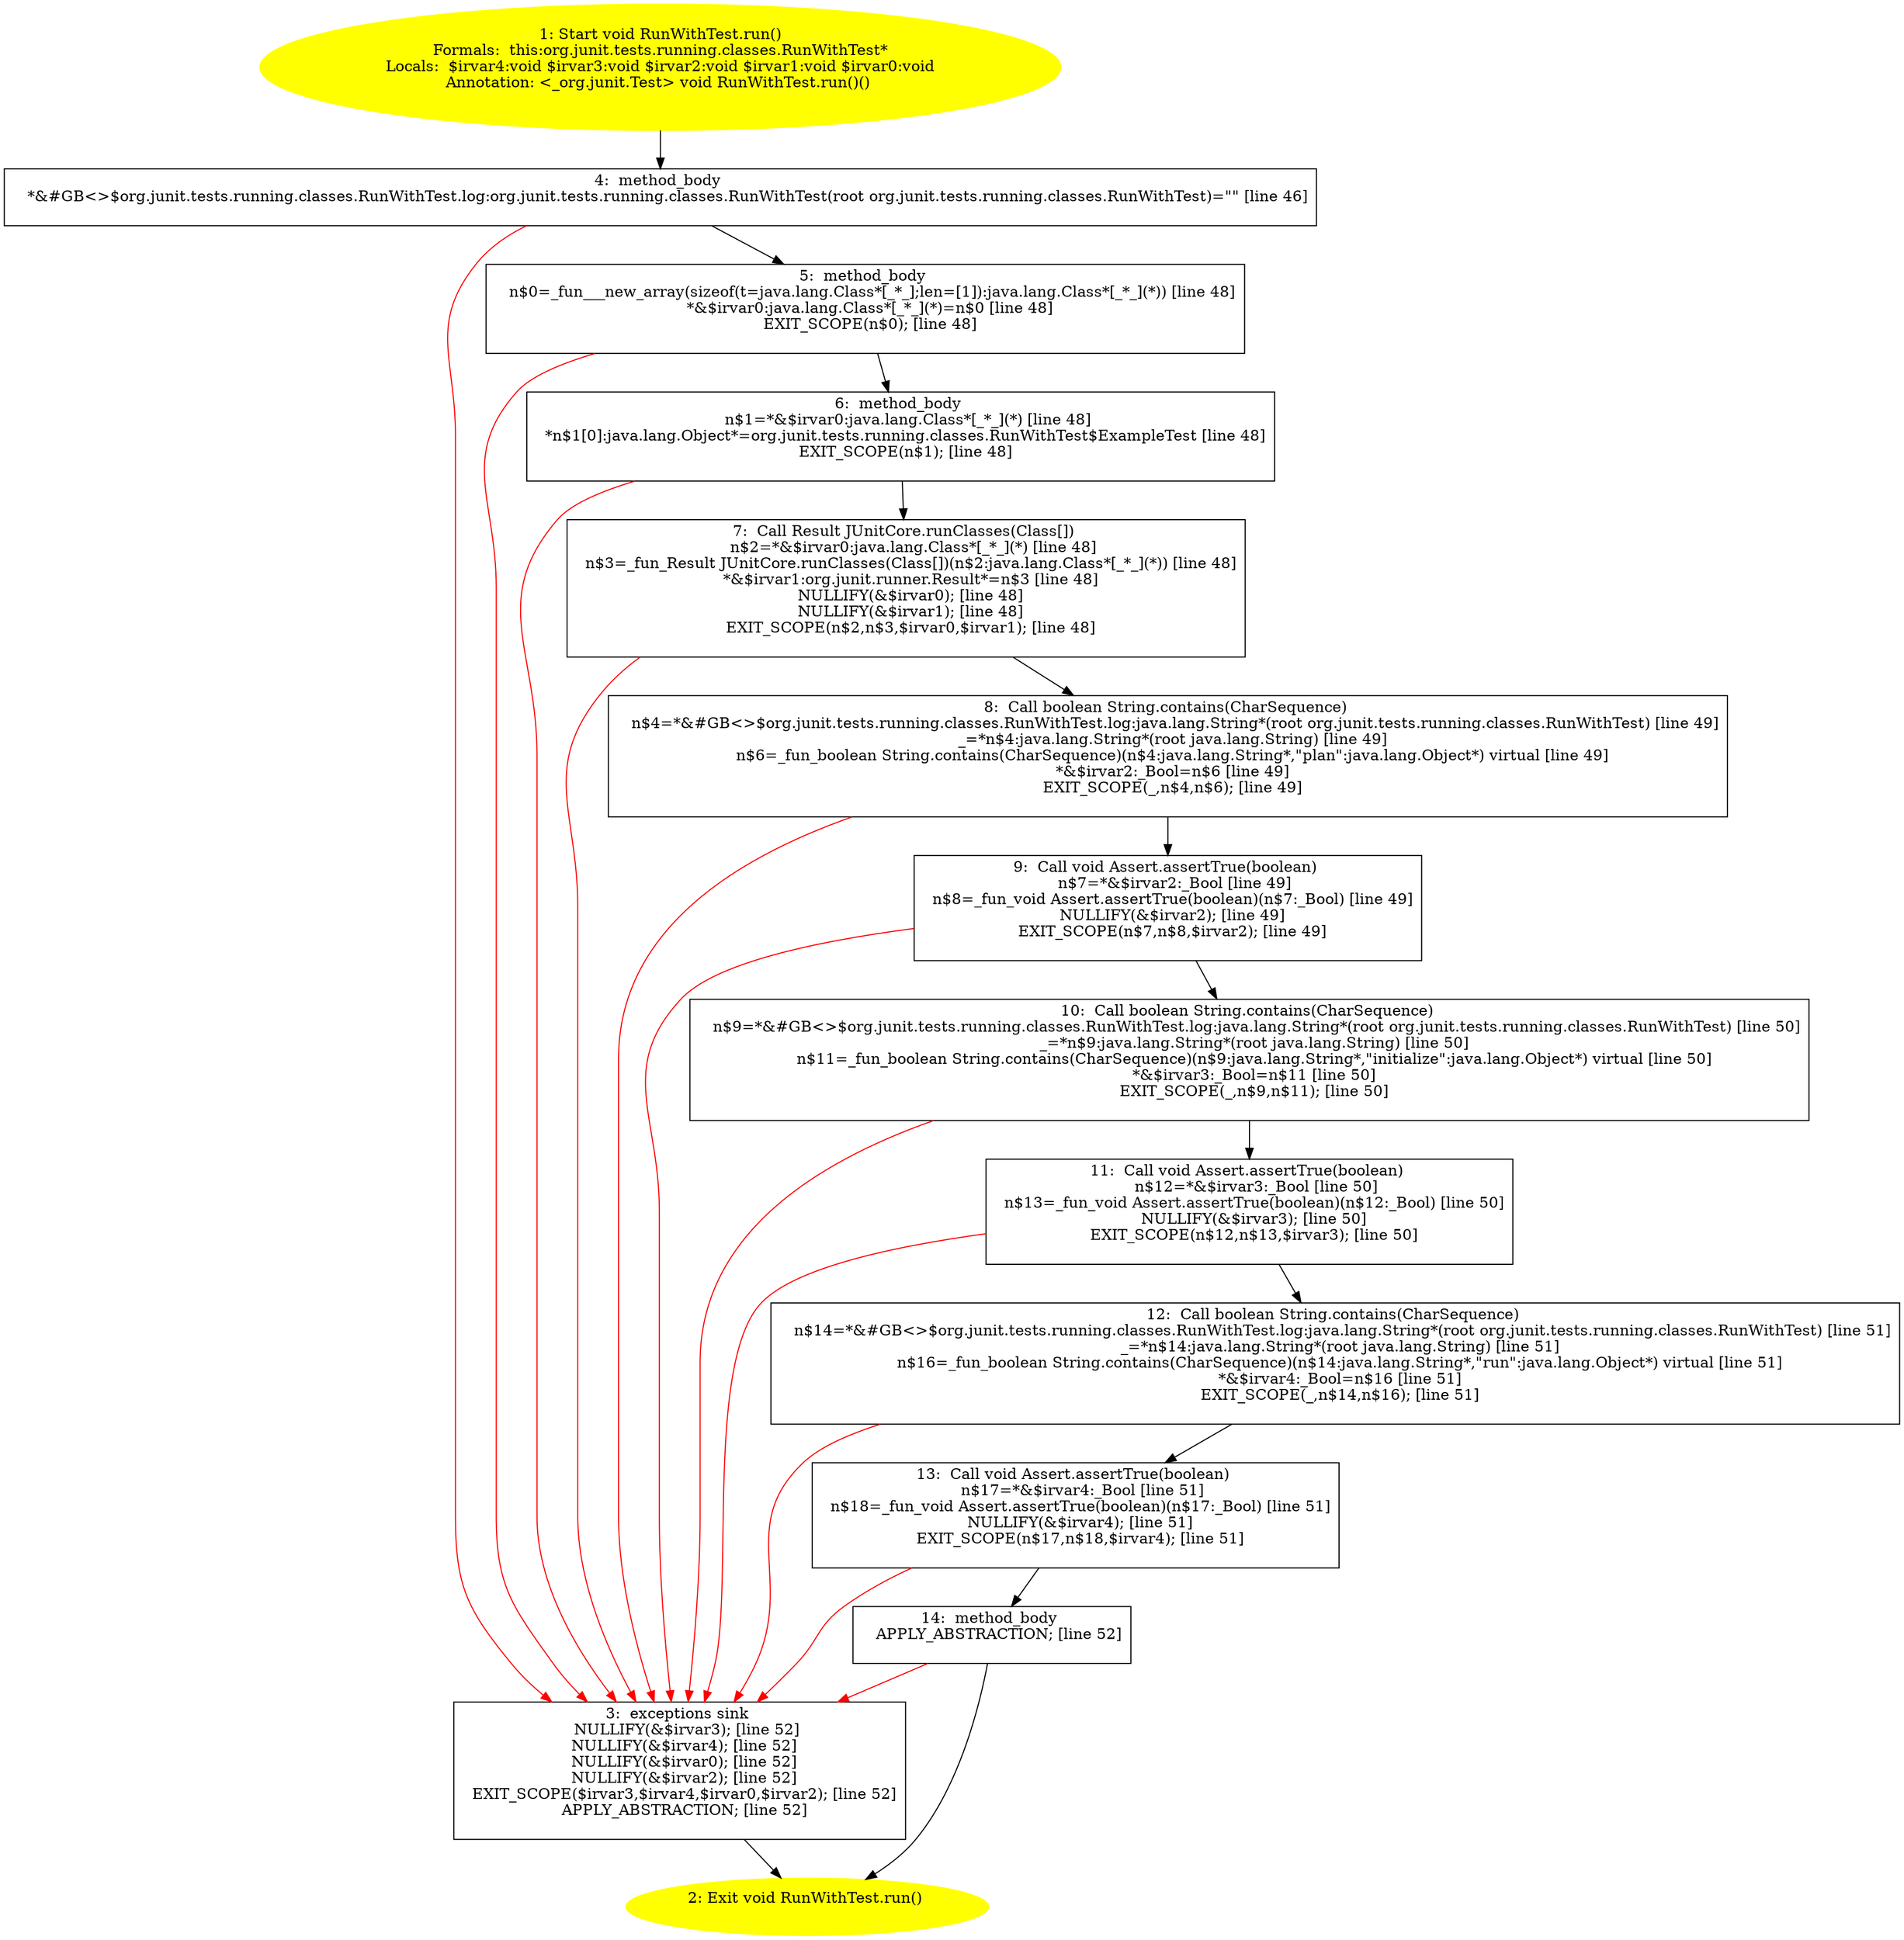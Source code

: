 /* @generated */
digraph cfg {
"org.junit.tests.running.classes.RunWithTest.run():void.fc68efd3ea57b07035d2395a66a75383_1" [label="1: Start void RunWithTest.run()\nFormals:  this:org.junit.tests.running.classes.RunWithTest*\nLocals:  $irvar4:void $irvar3:void $irvar2:void $irvar1:void $irvar0:void\nAnnotation: <_org.junit.Test> void RunWithTest.run()() \n  " color=yellow style=filled]
	

	 "org.junit.tests.running.classes.RunWithTest.run():void.fc68efd3ea57b07035d2395a66a75383_1" -> "org.junit.tests.running.classes.RunWithTest.run():void.fc68efd3ea57b07035d2395a66a75383_4" ;
"org.junit.tests.running.classes.RunWithTest.run():void.fc68efd3ea57b07035d2395a66a75383_2" [label="2: Exit void RunWithTest.run() \n  " color=yellow style=filled]
	

"org.junit.tests.running.classes.RunWithTest.run():void.fc68efd3ea57b07035d2395a66a75383_3" [label="3:  exceptions sink \n   NULLIFY(&$irvar3); [line 52]\n  NULLIFY(&$irvar4); [line 52]\n  NULLIFY(&$irvar0); [line 52]\n  NULLIFY(&$irvar2); [line 52]\n  EXIT_SCOPE($irvar3,$irvar4,$irvar0,$irvar2); [line 52]\n  APPLY_ABSTRACTION; [line 52]\n " shape="box"]
	

	 "org.junit.tests.running.classes.RunWithTest.run():void.fc68efd3ea57b07035d2395a66a75383_3" -> "org.junit.tests.running.classes.RunWithTest.run():void.fc68efd3ea57b07035d2395a66a75383_2" ;
"org.junit.tests.running.classes.RunWithTest.run():void.fc68efd3ea57b07035d2395a66a75383_4" [label="4:  method_body \n   *&#GB<>$org.junit.tests.running.classes.RunWithTest.log:org.junit.tests.running.classes.RunWithTest(root org.junit.tests.running.classes.RunWithTest)=\"\" [line 46]\n " shape="box"]
	

	 "org.junit.tests.running.classes.RunWithTest.run():void.fc68efd3ea57b07035d2395a66a75383_4" -> "org.junit.tests.running.classes.RunWithTest.run():void.fc68efd3ea57b07035d2395a66a75383_5" ;
	 "org.junit.tests.running.classes.RunWithTest.run():void.fc68efd3ea57b07035d2395a66a75383_4" -> "org.junit.tests.running.classes.RunWithTest.run():void.fc68efd3ea57b07035d2395a66a75383_3" [color="red" ];
"org.junit.tests.running.classes.RunWithTest.run():void.fc68efd3ea57b07035d2395a66a75383_5" [label="5:  method_body \n   n$0=_fun___new_array(sizeof(t=java.lang.Class*[_*_];len=[1]):java.lang.Class*[_*_](*)) [line 48]\n  *&$irvar0:java.lang.Class*[_*_](*)=n$0 [line 48]\n  EXIT_SCOPE(n$0); [line 48]\n " shape="box"]
	

	 "org.junit.tests.running.classes.RunWithTest.run():void.fc68efd3ea57b07035d2395a66a75383_5" -> "org.junit.tests.running.classes.RunWithTest.run():void.fc68efd3ea57b07035d2395a66a75383_6" ;
	 "org.junit.tests.running.classes.RunWithTest.run():void.fc68efd3ea57b07035d2395a66a75383_5" -> "org.junit.tests.running.classes.RunWithTest.run():void.fc68efd3ea57b07035d2395a66a75383_3" [color="red" ];
"org.junit.tests.running.classes.RunWithTest.run():void.fc68efd3ea57b07035d2395a66a75383_6" [label="6:  method_body \n   n$1=*&$irvar0:java.lang.Class*[_*_](*) [line 48]\n  *n$1[0]:java.lang.Object*=org.junit.tests.running.classes.RunWithTest$ExampleTest [line 48]\n  EXIT_SCOPE(n$1); [line 48]\n " shape="box"]
	

	 "org.junit.tests.running.classes.RunWithTest.run():void.fc68efd3ea57b07035d2395a66a75383_6" -> "org.junit.tests.running.classes.RunWithTest.run():void.fc68efd3ea57b07035d2395a66a75383_7" ;
	 "org.junit.tests.running.classes.RunWithTest.run():void.fc68efd3ea57b07035d2395a66a75383_6" -> "org.junit.tests.running.classes.RunWithTest.run():void.fc68efd3ea57b07035d2395a66a75383_3" [color="red" ];
"org.junit.tests.running.classes.RunWithTest.run():void.fc68efd3ea57b07035d2395a66a75383_7" [label="7:  Call Result JUnitCore.runClasses(Class[]) \n   n$2=*&$irvar0:java.lang.Class*[_*_](*) [line 48]\n  n$3=_fun_Result JUnitCore.runClasses(Class[])(n$2:java.lang.Class*[_*_](*)) [line 48]\n  *&$irvar1:org.junit.runner.Result*=n$3 [line 48]\n  NULLIFY(&$irvar0); [line 48]\n  NULLIFY(&$irvar1); [line 48]\n  EXIT_SCOPE(n$2,n$3,$irvar0,$irvar1); [line 48]\n " shape="box"]
	

	 "org.junit.tests.running.classes.RunWithTest.run():void.fc68efd3ea57b07035d2395a66a75383_7" -> "org.junit.tests.running.classes.RunWithTest.run():void.fc68efd3ea57b07035d2395a66a75383_8" ;
	 "org.junit.tests.running.classes.RunWithTest.run():void.fc68efd3ea57b07035d2395a66a75383_7" -> "org.junit.tests.running.classes.RunWithTest.run():void.fc68efd3ea57b07035d2395a66a75383_3" [color="red" ];
"org.junit.tests.running.classes.RunWithTest.run():void.fc68efd3ea57b07035d2395a66a75383_8" [label="8:  Call boolean String.contains(CharSequence) \n   n$4=*&#GB<>$org.junit.tests.running.classes.RunWithTest.log:java.lang.String*(root org.junit.tests.running.classes.RunWithTest) [line 49]\n  _=*n$4:java.lang.String*(root java.lang.String) [line 49]\n  n$6=_fun_boolean String.contains(CharSequence)(n$4:java.lang.String*,\"plan\":java.lang.Object*) virtual [line 49]\n  *&$irvar2:_Bool=n$6 [line 49]\n  EXIT_SCOPE(_,n$4,n$6); [line 49]\n " shape="box"]
	

	 "org.junit.tests.running.classes.RunWithTest.run():void.fc68efd3ea57b07035d2395a66a75383_8" -> "org.junit.tests.running.classes.RunWithTest.run():void.fc68efd3ea57b07035d2395a66a75383_9" ;
	 "org.junit.tests.running.classes.RunWithTest.run():void.fc68efd3ea57b07035d2395a66a75383_8" -> "org.junit.tests.running.classes.RunWithTest.run():void.fc68efd3ea57b07035d2395a66a75383_3" [color="red" ];
"org.junit.tests.running.classes.RunWithTest.run():void.fc68efd3ea57b07035d2395a66a75383_9" [label="9:  Call void Assert.assertTrue(boolean) \n   n$7=*&$irvar2:_Bool [line 49]\n  n$8=_fun_void Assert.assertTrue(boolean)(n$7:_Bool) [line 49]\n  NULLIFY(&$irvar2); [line 49]\n  EXIT_SCOPE(n$7,n$8,$irvar2); [line 49]\n " shape="box"]
	

	 "org.junit.tests.running.classes.RunWithTest.run():void.fc68efd3ea57b07035d2395a66a75383_9" -> "org.junit.tests.running.classes.RunWithTest.run():void.fc68efd3ea57b07035d2395a66a75383_10" ;
	 "org.junit.tests.running.classes.RunWithTest.run():void.fc68efd3ea57b07035d2395a66a75383_9" -> "org.junit.tests.running.classes.RunWithTest.run():void.fc68efd3ea57b07035d2395a66a75383_3" [color="red" ];
"org.junit.tests.running.classes.RunWithTest.run():void.fc68efd3ea57b07035d2395a66a75383_10" [label="10:  Call boolean String.contains(CharSequence) \n   n$9=*&#GB<>$org.junit.tests.running.classes.RunWithTest.log:java.lang.String*(root org.junit.tests.running.classes.RunWithTest) [line 50]\n  _=*n$9:java.lang.String*(root java.lang.String) [line 50]\n  n$11=_fun_boolean String.contains(CharSequence)(n$9:java.lang.String*,\"initialize\":java.lang.Object*) virtual [line 50]\n  *&$irvar3:_Bool=n$11 [line 50]\n  EXIT_SCOPE(_,n$9,n$11); [line 50]\n " shape="box"]
	

	 "org.junit.tests.running.classes.RunWithTest.run():void.fc68efd3ea57b07035d2395a66a75383_10" -> "org.junit.tests.running.classes.RunWithTest.run():void.fc68efd3ea57b07035d2395a66a75383_11" ;
	 "org.junit.tests.running.classes.RunWithTest.run():void.fc68efd3ea57b07035d2395a66a75383_10" -> "org.junit.tests.running.classes.RunWithTest.run():void.fc68efd3ea57b07035d2395a66a75383_3" [color="red" ];
"org.junit.tests.running.classes.RunWithTest.run():void.fc68efd3ea57b07035d2395a66a75383_11" [label="11:  Call void Assert.assertTrue(boolean) \n   n$12=*&$irvar3:_Bool [line 50]\n  n$13=_fun_void Assert.assertTrue(boolean)(n$12:_Bool) [line 50]\n  NULLIFY(&$irvar3); [line 50]\n  EXIT_SCOPE(n$12,n$13,$irvar3); [line 50]\n " shape="box"]
	

	 "org.junit.tests.running.classes.RunWithTest.run():void.fc68efd3ea57b07035d2395a66a75383_11" -> "org.junit.tests.running.classes.RunWithTest.run():void.fc68efd3ea57b07035d2395a66a75383_12" ;
	 "org.junit.tests.running.classes.RunWithTest.run():void.fc68efd3ea57b07035d2395a66a75383_11" -> "org.junit.tests.running.classes.RunWithTest.run():void.fc68efd3ea57b07035d2395a66a75383_3" [color="red" ];
"org.junit.tests.running.classes.RunWithTest.run():void.fc68efd3ea57b07035d2395a66a75383_12" [label="12:  Call boolean String.contains(CharSequence) \n   n$14=*&#GB<>$org.junit.tests.running.classes.RunWithTest.log:java.lang.String*(root org.junit.tests.running.classes.RunWithTest) [line 51]\n  _=*n$14:java.lang.String*(root java.lang.String) [line 51]\n  n$16=_fun_boolean String.contains(CharSequence)(n$14:java.lang.String*,\"run\":java.lang.Object*) virtual [line 51]\n  *&$irvar4:_Bool=n$16 [line 51]\n  EXIT_SCOPE(_,n$14,n$16); [line 51]\n " shape="box"]
	

	 "org.junit.tests.running.classes.RunWithTest.run():void.fc68efd3ea57b07035d2395a66a75383_12" -> "org.junit.tests.running.classes.RunWithTest.run():void.fc68efd3ea57b07035d2395a66a75383_13" ;
	 "org.junit.tests.running.classes.RunWithTest.run():void.fc68efd3ea57b07035d2395a66a75383_12" -> "org.junit.tests.running.classes.RunWithTest.run():void.fc68efd3ea57b07035d2395a66a75383_3" [color="red" ];
"org.junit.tests.running.classes.RunWithTest.run():void.fc68efd3ea57b07035d2395a66a75383_13" [label="13:  Call void Assert.assertTrue(boolean) \n   n$17=*&$irvar4:_Bool [line 51]\n  n$18=_fun_void Assert.assertTrue(boolean)(n$17:_Bool) [line 51]\n  NULLIFY(&$irvar4); [line 51]\n  EXIT_SCOPE(n$17,n$18,$irvar4); [line 51]\n " shape="box"]
	

	 "org.junit.tests.running.classes.RunWithTest.run():void.fc68efd3ea57b07035d2395a66a75383_13" -> "org.junit.tests.running.classes.RunWithTest.run():void.fc68efd3ea57b07035d2395a66a75383_14" ;
	 "org.junit.tests.running.classes.RunWithTest.run():void.fc68efd3ea57b07035d2395a66a75383_13" -> "org.junit.tests.running.classes.RunWithTest.run():void.fc68efd3ea57b07035d2395a66a75383_3" [color="red" ];
"org.junit.tests.running.classes.RunWithTest.run():void.fc68efd3ea57b07035d2395a66a75383_14" [label="14:  method_body \n   APPLY_ABSTRACTION; [line 52]\n " shape="box"]
	

	 "org.junit.tests.running.classes.RunWithTest.run():void.fc68efd3ea57b07035d2395a66a75383_14" -> "org.junit.tests.running.classes.RunWithTest.run():void.fc68efd3ea57b07035d2395a66a75383_2" ;
	 "org.junit.tests.running.classes.RunWithTest.run():void.fc68efd3ea57b07035d2395a66a75383_14" -> "org.junit.tests.running.classes.RunWithTest.run():void.fc68efd3ea57b07035d2395a66a75383_3" [color="red" ];
}
